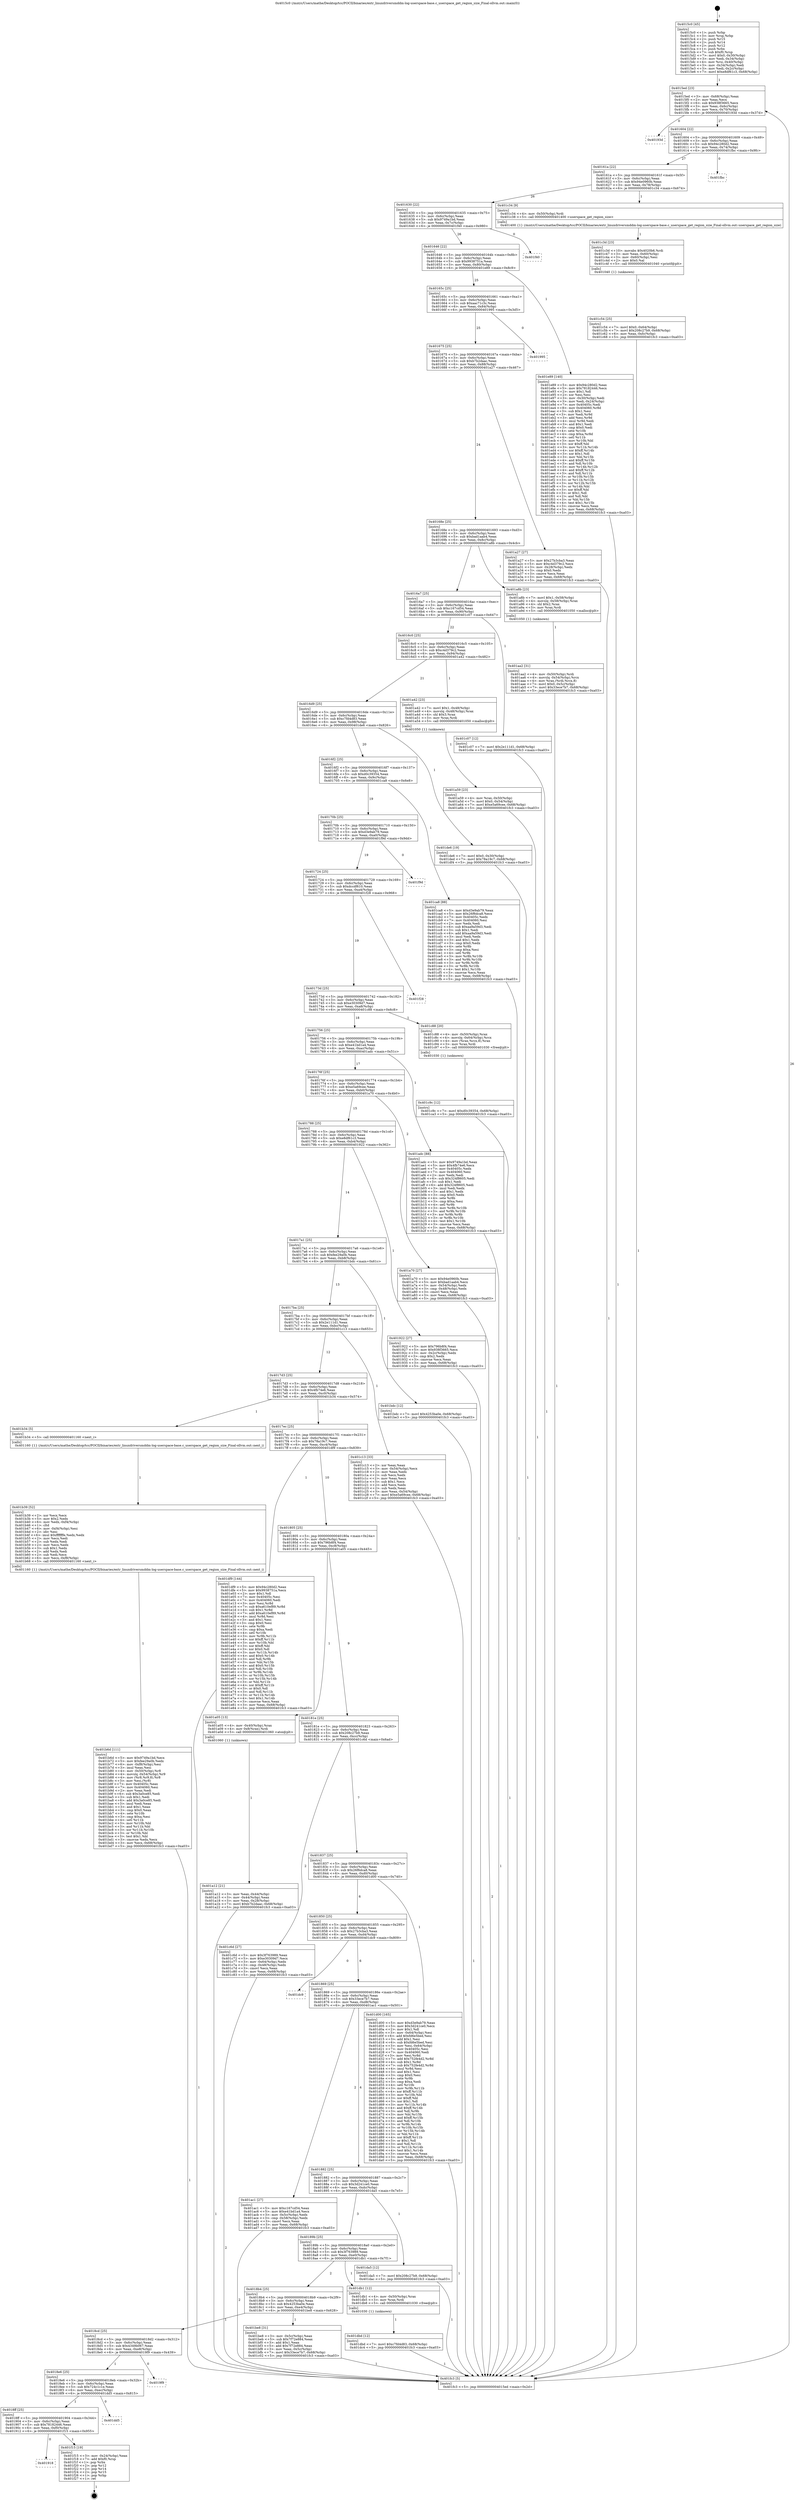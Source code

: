 digraph "0x4015c0" {
  label = "0x4015c0 (/mnt/c/Users/mathe/Desktop/tcc/POCII/binaries/extr_linuxdriversmddm-log-userspace-base.c_userspace_get_region_size_Final-ollvm.out::main(0))"
  labelloc = "t"
  node[shape=record]

  Entry [label="",width=0.3,height=0.3,shape=circle,fillcolor=black,style=filled]
  "0x4015ed" [label="{
     0x4015ed [23]\l
     | [instrs]\l
     &nbsp;&nbsp;0x4015ed \<+3\>: mov -0x68(%rbp),%eax\l
     &nbsp;&nbsp;0x4015f0 \<+2\>: mov %eax,%ecx\l
     &nbsp;&nbsp;0x4015f2 \<+6\>: sub $0x938f3665,%ecx\l
     &nbsp;&nbsp;0x4015f8 \<+3\>: mov %eax,-0x6c(%rbp)\l
     &nbsp;&nbsp;0x4015fb \<+3\>: mov %ecx,-0x70(%rbp)\l
     &nbsp;&nbsp;0x4015fe \<+6\>: je 000000000040193d \<main+0x37d\>\l
  }"]
  "0x40193d" [label="{
     0x40193d\l
  }", style=dashed]
  "0x401604" [label="{
     0x401604 [22]\l
     | [instrs]\l
     &nbsp;&nbsp;0x401604 \<+5\>: jmp 0000000000401609 \<main+0x49\>\l
     &nbsp;&nbsp;0x401609 \<+3\>: mov -0x6c(%rbp),%eax\l
     &nbsp;&nbsp;0x40160c \<+5\>: sub $0x94c280d2,%eax\l
     &nbsp;&nbsp;0x401611 \<+3\>: mov %eax,-0x74(%rbp)\l
     &nbsp;&nbsp;0x401614 \<+6\>: je 0000000000401fbc \<main+0x9fc\>\l
  }"]
  Exit [label="",width=0.3,height=0.3,shape=circle,fillcolor=black,style=filled,peripheries=2]
  "0x401fbc" [label="{
     0x401fbc\l
  }", style=dashed]
  "0x40161a" [label="{
     0x40161a [22]\l
     | [instrs]\l
     &nbsp;&nbsp;0x40161a \<+5\>: jmp 000000000040161f \<main+0x5f\>\l
     &nbsp;&nbsp;0x40161f \<+3\>: mov -0x6c(%rbp),%eax\l
     &nbsp;&nbsp;0x401622 \<+5\>: sub $0x94e0960b,%eax\l
     &nbsp;&nbsp;0x401627 \<+3\>: mov %eax,-0x78(%rbp)\l
     &nbsp;&nbsp;0x40162a \<+6\>: je 0000000000401c34 \<main+0x674\>\l
  }"]
  "0x401918" [label="{
     0x401918\l
  }", style=dashed]
  "0x401c34" [label="{
     0x401c34 [9]\l
     | [instrs]\l
     &nbsp;&nbsp;0x401c34 \<+4\>: mov -0x50(%rbp),%rdi\l
     &nbsp;&nbsp;0x401c38 \<+5\>: call 0000000000401400 \<userspace_get_region_size\>\l
     | [calls]\l
     &nbsp;&nbsp;0x401400 \{1\} (/mnt/c/Users/mathe/Desktop/tcc/POCII/binaries/extr_linuxdriversmddm-log-userspace-base.c_userspace_get_region_size_Final-ollvm.out::userspace_get_region_size)\l
  }"]
  "0x401630" [label="{
     0x401630 [22]\l
     | [instrs]\l
     &nbsp;&nbsp;0x401630 \<+5\>: jmp 0000000000401635 \<main+0x75\>\l
     &nbsp;&nbsp;0x401635 \<+3\>: mov -0x6c(%rbp),%eax\l
     &nbsp;&nbsp;0x401638 \<+5\>: sub $0x9749a1bd,%eax\l
     &nbsp;&nbsp;0x40163d \<+3\>: mov %eax,-0x7c(%rbp)\l
     &nbsp;&nbsp;0x401640 \<+6\>: je 0000000000401f40 \<main+0x980\>\l
  }"]
  "0x401f15" [label="{
     0x401f15 [19]\l
     | [instrs]\l
     &nbsp;&nbsp;0x401f15 \<+3\>: mov -0x24(%rbp),%eax\l
     &nbsp;&nbsp;0x401f18 \<+7\>: add $0xf0,%rsp\l
     &nbsp;&nbsp;0x401f1f \<+1\>: pop %rbx\l
     &nbsp;&nbsp;0x401f20 \<+2\>: pop %r12\l
     &nbsp;&nbsp;0x401f22 \<+2\>: pop %r14\l
     &nbsp;&nbsp;0x401f24 \<+2\>: pop %r15\l
     &nbsp;&nbsp;0x401f26 \<+1\>: pop %rbp\l
     &nbsp;&nbsp;0x401f27 \<+1\>: ret\l
  }"]
  "0x401f40" [label="{
     0x401f40\l
  }", style=dashed]
  "0x401646" [label="{
     0x401646 [22]\l
     | [instrs]\l
     &nbsp;&nbsp;0x401646 \<+5\>: jmp 000000000040164b \<main+0x8b\>\l
     &nbsp;&nbsp;0x40164b \<+3\>: mov -0x6c(%rbp),%eax\l
     &nbsp;&nbsp;0x40164e \<+5\>: sub $0x9938751a,%eax\l
     &nbsp;&nbsp;0x401653 \<+3\>: mov %eax,-0x80(%rbp)\l
     &nbsp;&nbsp;0x401656 \<+6\>: je 0000000000401e89 \<main+0x8c9\>\l
  }"]
  "0x4018ff" [label="{
     0x4018ff [25]\l
     | [instrs]\l
     &nbsp;&nbsp;0x4018ff \<+5\>: jmp 0000000000401904 \<main+0x344\>\l
     &nbsp;&nbsp;0x401904 \<+3\>: mov -0x6c(%rbp),%eax\l
     &nbsp;&nbsp;0x401907 \<+5\>: sub $0x78182446,%eax\l
     &nbsp;&nbsp;0x40190c \<+6\>: mov %eax,-0xf0(%rbp)\l
     &nbsp;&nbsp;0x401912 \<+6\>: je 0000000000401f15 \<main+0x955\>\l
  }"]
  "0x401e89" [label="{
     0x401e89 [140]\l
     | [instrs]\l
     &nbsp;&nbsp;0x401e89 \<+5\>: mov $0x94c280d2,%eax\l
     &nbsp;&nbsp;0x401e8e \<+5\>: mov $0x78182446,%ecx\l
     &nbsp;&nbsp;0x401e93 \<+2\>: mov $0x1,%dl\l
     &nbsp;&nbsp;0x401e95 \<+2\>: xor %esi,%esi\l
     &nbsp;&nbsp;0x401e97 \<+3\>: mov -0x30(%rbp),%edi\l
     &nbsp;&nbsp;0x401e9a \<+3\>: mov %edi,-0x24(%rbp)\l
     &nbsp;&nbsp;0x401e9d \<+7\>: mov 0x40405c,%edi\l
     &nbsp;&nbsp;0x401ea4 \<+8\>: mov 0x404060,%r8d\l
     &nbsp;&nbsp;0x401eac \<+3\>: sub $0x1,%esi\l
     &nbsp;&nbsp;0x401eaf \<+3\>: mov %edi,%r9d\l
     &nbsp;&nbsp;0x401eb2 \<+3\>: add %esi,%r9d\l
     &nbsp;&nbsp;0x401eb5 \<+4\>: imul %r9d,%edi\l
     &nbsp;&nbsp;0x401eb9 \<+3\>: and $0x1,%edi\l
     &nbsp;&nbsp;0x401ebc \<+3\>: cmp $0x0,%edi\l
     &nbsp;&nbsp;0x401ebf \<+4\>: sete %r10b\l
     &nbsp;&nbsp;0x401ec3 \<+4\>: cmp $0xa,%r8d\l
     &nbsp;&nbsp;0x401ec7 \<+4\>: setl %r11b\l
     &nbsp;&nbsp;0x401ecb \<+3\>: mov %r10b,%bl\l
     &nbsp;&nbsp;0x401ece \<+3\>: xor $0xff,%bl\l
     &nbsp;&nbsp;0x401ed1 \<+3\>: mov %r11b,%r14b\l
     &nbsp;&nbsp;0x401ed4 \<+4\>: xor $0xff,%r14b\l
     &nbsp;&nbsp;0x401ed8 \<+3\>: xor $0x1,%dl\l
     &nbsp;&nbsp;0x401edb \<+3\>: mov %bl,%r15b\l
     &nbsp;&nbsp;0x401ede \<+4\>: and $0xff,%r15b\l
     &nbsp;&nbsp;0x401ee2 \<+3\>: and %dl,%r10b\l
     &nbsp;&nbsp;0x401ee5 \<+3\>: mov %r14b,%r12b\l
     &nbsp;&nbsp;0x401ee8 \<+4\>: and $0xff,%r12b\l
     &nbsp;&nbsp;0x401eec \<+3\>: and %dl,%r11b\l
     &nbsp;&nbsp;0x401eef \<+3\>: or %r10b,%r15b\l
     &nbsp;&nbsp;0x401ef2 \<+3\>: or %r11b,%r12b\l
     &nbsp;&nbsp;0x401ef5 \<+3\>: xor %r12b,%r15b\l
     &nbsp;&nbsp;0x401ef8 \<+3\>: or %r14b,%bl\l
     &nbsp;&nbsp;0x401efb \<+3\>: xor $0xff,%bl\l
     &nbsp;&nbsp;0x401efe \<+3\>: or $0x1,%dl\l
     &nbsp;&nbsp;0x401f01 \<+2\>: and %dl,%bl\l
     &nbsp;&nbsp;0x401f03 \<+3\>: or %bl,%r15b\l
     &nbsp;&nbsp;0x401f06 \<+4\>: test $0x1,%r15b\l
     &nbsp;&nbsp;0x401f0a \<+3\>: cmovne %ecx,%eax\l
     &nbsp;&nbsp;0x401f0d \<+3\>: mov %eax,-0x68(%rbp)\l
     &nbsp;&nbsp;0x401f10 \<+5\>: jmp 0000000000401fc3 \<main+0xa03\>\l
  }"]
  "0x40165c" [label="{
     0x40165c [25]\l
     | [instrs]\l
     &nbsp;&nbsp;0x40165c \<+5\>: jmp 0000000000401661 \<main+0xa1\>\l
     &nbsp;&nbsp;0x401661 \<+3\>: mov -0x6c(%rbp),%eax\l
     &nbsp;&nbsp;0x401664 \<+5\>: sub $0xaac71c3c,%eax\l
     &nbsp;&nbsp;0x401669 \<+6\>: mov %eax,-0x84(%rbp)\l
     &nbsp;&nbsp;0x40166f \<+6\>: je 0000000000401995 \<main+0x3d5\>\l
  }"]
  "0x401dd5" [label="{
     0x401dd5\l
  }", style=dashed]
  "0x401995" [label="{
     0x401995\l
  }", style=dashed]
  "0x401675" [label="{
     0x401675 [25]\l
     | [instrs]\l
     &nbsp;&nbsp;0x401675 \<+5\>: jmp 000000000040167a \<main+0xba\>\l
     &nbsp;&nbsp;0x40167a \<+3\>: mov -0x6c(%rbp),%eax\l
     &nbsp;&nbsp;0x40167d \<+5\>: sub $0xb7b2daac,%eax\l
     &nbsp;&nbsp;0x401682 \<+6\>: mov %eax,-0x88(%rbp)\l
     &nbsp;&nbsp;0x401688 \<+6\>: je 0000000000401a27 \<main+0x467\>\l
  }"]
  "0x4018e6" [label="{
     0x4018e6 [25]\l
     | [instrs]\l
     &nbsp;&nbsp;0x4018e6 \<+5\>: jmp 00000000004018eb \<main+0x32b\>\l
     &nbsp;&nbsp;0x4018eb \<+3\>: mov -0x6c(%rbp),%eax\l
     &nbsp;&nbsp;0x4018ee \<+5\>: sub $0x724c1c1e,%eax\l
     &nbsp;&nbsp;0x4018f3 \<+6\>: mov %eax,-0xec(%rbp)\l
     &nbsp;&nbsp;0x4018f9 \<+6\>: je 0000000000401dd5 \<main+0x815\>\l
  }"]
  "0x401a27" [label="{
     0x401a27 [27]\l
     | [instrs]\l
     &nbsp;&nbsp;0x401a27 \<+5\>: mov $0x27b3cba3,%eax\l
     &nbsp;&nbsp;0x401a2c \<+5\>: mov $0xc4d379c2,%ecx\l
     &nbsp;&nbsp;0x401a31 \<+3\>: mov -0x28(%rbp),%edx\l
     &nbsp;&nbsp;0x401a34 \<+3\>: cmp $0x0,%edx\l
     &nbsp;&nbsp;0x401a37 \<+3\>: cmove %ecx,%eax\l
     &nbsp;&nbsp;0x401a3a \<+3\>: mov %eax,-0x68(%rbp)\l
     &nbsp;&nbsp;0x401a3d \<+5\>: jmp 0000000000401fc3 \<main+0xa03\>\l
  }"]
  "0x40168e" [label="{
     0x40168e [25]\l
     | [instrs]\l
     &nbsp;&nbsp;0x40168e \<+5\>: jmp 0000000000401693 \<main+0xd3\>\l
     &nbsp;&nbsp;0x401693 \<+3\>: mov -0x6c(%rbp),%eax\l
     &nbsp;&nbsp;0x401696 \<+5\>: sub $0xbad1aab4,%eax\l
     &nbsp;&nbsp;0x40169b \<+6\>: mov %eax,-0x8c(%rbp)\l
     &nbsp;&nbsp;0x4016a1 \<+6\>: je 0000000000401a8b \<main+0x4cb\>\l
  }"]
  "0x4019f9" [label="{
     0x4019f9\l
  }", style=dashed]
  "0x401a8b" [label="{
     0x401a8b [23]\l
     | [instrs]\l
     &nbsp;&nbsp;0x401a8b \<+7\>: movl $0x1,-0x58(%rbp)\l
     &nbsp;&nbsp;0x401a92 \<+4\>: movslq -0x58(%rbp),%rax\l
     &nbsp;&nbsp;0x401a96 \<+4\>: shl $0x2,%rax\l
     &nbsp;&nbsp;0x401a9a \<+3\>: mov %rax,%rdi\l
     &nbsp;&nbsp;0x401a9d \<+5\>: call 0000000000401050 \<malloc@plt\>\l
     | [calls]\l
     &nbsp;&nbsp;0x401050 \{1\} (unknown)\l
  }"]
  "0x4016a7" [label="{
     0x4016a7 [25]\l
     | [instrs]\l
     &nbsp;&nbsp;0x4016a7 \<+5\>: jmp 00000000004016ac \<main+0xec\>\l
     &nbsp;&nbsp;0x4016ac \<+3\>: mov -0x6c(%rbp),%eax\l
     &nbsp;&nbsp;0x4016af \<+5\>: sub $0xc167cd54,%eax\l
     &nbsp;&nbsp;0x4016b4 \<+6\>: mov %eax,-0x90(%rbp)\l
     &nbsp;&nbsp;0x4016ba \<+6\>: je 0000000000401c07 \<main+0x647\>\l
  }"]
  "0x401dbd" [label="{
     0x401dbd [12]\l
     | [instrs]\l
     &nbsp;&nbsp;0x401dbd \<+7\>: movl $0xc7fd4d83,-0x68(%rbp)\l
     &nbsp;&nbsp;0x401dc4 \<+5\>: jmp 0000000000401fc3 \<main+0xa03\>\l
  }"]
  "0x401c07" [label="{
     0x401c07 [12]\l
     | [instrs]\l
     &nbsp;&nbsp;0x401c07 \<+7\>: movl $0x2e111d1,-0x68(%rbp)\l
     &nbsp;&nbsp;0x401c0e \<+5\>: jmp 0000000000401fc3 \<main+0xa03\>\l
  }"]
  "0x4016c0" [label="{
     0x4016c0 [25]\l
     | [instrs]\l
     &nbsp;&nbsp;0x4016c0 \<+5\>: jmp 00000000004016c5 \<main+0x105\>\l
     &nbsp;&nbsp;0x4016c5 \<+3\>: mov -0x6c(%rbp),%eax\l
     &nbsp;&nbsp;0x4016c8 \<+5\>: sub $0xc4d379c2,%eax\l
     &nbsp;&nbsp;0x4016cd \<+6\>: mov %eax,-0x94(%rbp)\l
     &nbsp;&nbsp;0x4016d3 \<+6\>: je 0000000000401a42 \<main+0x482\>\l
  }"]
  "0x401c9c" [label="{
     0x401c9c [12]\l
     | [instrs]\l
     &nbsp;&nbsp;0x401c9c \<+7\>: movl $0xd0c39354,-0x68(%rbp)\l
     &nbsp;&nbsp;0x401ca3 \<+5\>: jmp 0000000000401fc3 \<main+0xa03\>\l
  }"]
  "0x401a42" [label="{
     0x401a42 [23]\l
     | [instrs]\l
     &nbsp;&nbsp;0x401a42 \<+7\>: movl $0x1,-0x48(%rbp)\l
     &nbsp;&nbsp;0x401a49 \<+4\>: movslq -0x48(%rbp),%rax\l
     &nbsp;&nbsp;0x401a4d \<+4\>: shl $0x3,%rax\l
     &nbsp;&nbsp;0x401a51 \<+3\>: mov %rax,%rdi\l
     &nbsp;&nbsp;0x401a54 \<+5\>: call 0000000000401050 \<malloc@plt\>\l
     | [calls]\l
     &nbsp;&nbsp;0x401050 \{1\} (unknown)\l
  }"]
  "0x4016d9" [label="{
     0x4016d9 [25]\l
     | [instrs]\l
     &nbsp;&nbsp;0x4016d9 \<+5\>: jmp 00000000004016de \<main+0x11e\>\l
     &nbsp;&nbsp;0x4016de \<+3\>: mov -0x6c(%rbp),%eax\l
     &nbsp;&nbsp;0x4016e1 \<+5\>: sub $0xc7fd4d83,%eax\l
     &nbsp;&nbsp;0x4016e6 \<+6\>: mov %eax,-0x98(%rbp)\l
     &nbsp;&nbsp;0x4016ec \<+6\>: je 0000000000401de6 \<main+0x826\>\l
  }"]
  "0x401c54" [label="{
     0x401c54 [25]\l
     | [instrs]\l
     &nbsp;&nbsp;0x401c54 \<+7\>: movl $0x0,-0x64(%rbp)\l
     &nbsp;&nbsp;0x401c5b \<+7\>: movl $0x208c27b9,-0x68(%rbp)\l
     &nbsp;&nbsp;0x401c62 \<+6\>: mov %eax,-0xfc(%rbp)\l
     &nbsp;&nbsp;0x401c68 \<+5\>: jmp 0000000000401fc3 \<main+0xa03\>\l
  }"]
  "0x401de6" [label="{
     0x401de6 [19]\l
     | [instrs]\l
     &nbsp;&nbsp;0x401de6 \<+7\>: movl $0x0,-0x30(%rbp)\l
     &nbsp;&nbsp;0x401ded \<+7\>: movl $0x78a19c7,-0x68(%rbp)\l
     &nbsp;&nbsp;0x401df4 \<+5\>: jmp 0000000000401fc3 \<main+0xa03\>\l
  }"]
  "0x4016f2" [label="{
     0x4016f2 [25]\l
     | [instrs]\l
     &nbsp;&nbsp;0x4016f2 \<+5\>: jmp 00000000004016f7 \<main+0x137\>\l
     &nbsp;&nbsp;0x4016f7 \<+3\>: mov -0x6c(%rbp),%eax\l
     &nbsp;&nbsp;0x4016fa \<+5\>: sub $0xd0c39354,%eax\l
     &nbsp;&nbsp;0x4016ff \<+6\>: mov %eax,-0x9c(%rbp)\l
     &nbsp;&nbsp;0x401705 \<+6\>: je 0000000000401ca8 \<main+0x6e8\>\l
  }"]
  "0x401c3d" [label="{
     0x401c3d [23]\l
     | [instrs]\l
     &nbsp;&nbsp;0x401c3d \<+10\>: movabs $0x4020b6,%rdi\l
     &nbsp;&nbsp;0x401c47 \<+3\>: mov %eax,-0x60(%rbp)\l
     &nbsp;&nbsp;0x401c4a \<+3\>: mov -0x60(%rbp),%esi\l
     &nbsp;&nbsp;0x401c4d \<+2\>: mov $0x0,%al\l
     &nbsp;&nbsp;0x401c4f \<+5\>: call 0000000000401040 \<printf@plt\>\l
     | [calls]\l
     &nbsp;&nbsp;0x401040 \{1\} (unknown)\l
  }"]
  "0x401ca8" [label="{
     0x401ca8 [88]\l
     | [instrs]\l
     &nbsp;&nbsp;0x401ca8 \<+5\>: mov $0xd3e9ab79,%eax\l
     &nbsp;&nbsp;0x401cad \<+5\>: mov $0x26f6dca8,%ecx\l
     &nbsp;&nbsp;0x401cb2 \<+7\>: mov 0x40405c,%edx\l
     &nbsp;&nbsp;0x401cb9 \<+7\>: mov 0x404060,%esi\l
     &nbsp;&nbsp;0x401cc0 \<+2\>: mov %edx,%edi\l
     &nbsp;&nbsp;0x401cc2 \<+6\>: sub $0xaa9a59d3,%edi\l
     &nbsp;&nbsp;0x401cc8 \<+3\>: sub $0x1,%edi\l
     &nbsp;&nbsp;0x401ccb \<+6\>: add $0xaa9a59d3,%edi\l
     &nbsp;&nbsp;0x401cd1 \<+3\>: imul %edi,%edx\l
     &nbsp;&nbsp;0x401cd4 \<+3\>: and $0x1,%edx\l
     &nbsp;&nbsp;0x401cd7 \<+3\>: cmp $0x0,%edx\l
     &nbsp;&nbsp;0x401cda \<+4\>: sete %r8b\l
     &nbsp;&nbsp;0x401cde \<+3\>: cmp $0xa,%esi\l
     &nbsp;&nbsp;0x401ce1 \<+4\>: setl %r9b\l
     &nbsp;&nbsp;0x401ce5 \<+3\>: mov %r8b,%r10b\l
     &nbsp;&nbsp;0x401ce8 \<+3\>: and %r9b,%r10b\l
     &nbsp;&nbsp;0x401ceb \<+3\>: xor %r9b,%r8b\l
     &nbsp;&nbsp;0x401cee \<+3\>: or %r8b,%r10b\l
     &nbsp;&nbsp;0x401cf1 \<+4\>: test $0x1,%r10b\l
     &nbsp;&nbsp;0x401cf5 \<+3\>: cmovne %ecx,%eax\l
     &nbsp;&nbsp;0x401cf8 \<+3\>: mov %eax,-0x68(%rbp)\l
     &nbsp;&nbsp;0x401cfb \<+5\>: jmp 0000000000401fc3 \<main+0xa03\>\l
  }"]
  "0x40170b" [label="{
     0x40170b [25]\l
     | [instrs]\l
     &nbsp;&nbsp;0x40170b \<+5\>: jmp 0000000000401710 \<main+0x150\>\l
     &nbsp;&nbsp;0x401710 \<+3\>: mov -0x6c(%rbp),%eax\l
     &nbsp;&nbsp;0x401713 \<+5\>: sub $0xd3e9ab79,%eax\l
     &nbsp;&nbsp;0x401718 \<+6\>: mov %eax,-0xa0(%rbp)\l
     &nbsp;&nbsp;0x40171e \<+6\>: je 0000000000401f9d \<main+0x9dd\>\l
  }"]
  "0x4018cd" [label="{
     0x4018cd [25]\l
     | [instrs]\l
     &nbsp;&nbsp;0x4018cd \<+5\>: jmp 00000000004018d2 \<main+0x312\>\l
     &nbsp;&nbsp;0x4018d2 \<+3\>: mov -0x6c(%rbp),%eax\l
     &nbsp;&nbsp;0x4018d5 \<+5\>: sub $0x4349b067,%eax\l
     &nbsp;&nbsp;0x4018da \<+6\>: mov %eax,-0xe8(%rbp)\l
     &nbsp;&nbsp;0x4018e0 \<+6\>: je 00000000004019f9 \<main+0x439\>\l
  }"]
  "0x401f9d" [label="{
     0x401f9d\l
  }", style=dashed]
  "0x401724" [label="{
     0x401724 [25]\l
     | [instrs]\l
     &nbsp;&nbsp;0x401724 \<+5\>: jmp 0000000000401729 \<main+0x169\>\l
     &nbsp;&nbsp;0x401729 \<+3\>: mov -0x6c(%rbp),%eax\l
     &nbsp;&nbsp;0x40172c \<+5\>: sub $0xdccdf610,%eax\l
     &nbsp;&nbsp;0x401731 \<+6\>: mov %eax,-0xa4(%rbp)\l
     &nbsp;&nbsp;0x401737 \<+6\>: je 0000000000401f28 \<main+0x968\>\l
  }"]
  "0x401be8" [label="{
     0x401be8 [31]\l
     | [instrs]\l
     &nbsp;&nbsp;0x401be8 \<+3\>: mov -0x5c(%rbp),%eax\l
     &nbsp;&nbsp;0x401beb \<+5\>: sub $0x7f72e884,%eax\l
     &nbsp;&nbsp;0x401bf0 \<+3\>: add $0x1,%eax\l
     &nbsp;&nbsp;0x401bf3 \<+5\>: add $0x7f72e884,%eax\l
     &nbsp;&nbsp;0x401bf8 \<+3\>: mov %eax,-0x5c(%rbp)\l
     &nbsp;&nbsp;0x401bfb \<+7\>: movl $0x33ece7b7,-0x68(%rbp)\l
     &nbsp;&nbsp;0x401c02 \<+5\>: jmp 0000000000401fc3 \<main+0xa03\>\l
  }"]
  "0x401f28" [label="{
     0x401f28\l
  }", style=dashed]
  "0x40173d" [label="{
     0x40173d [25]\l
     | [instrs]\l
     &nbsp;&nbsp;0x40173d \<+5\>: jmp 0000000000401742 \<main+0x182\>\l
     &nbsp;&nbsp;0x401742 \<+3\>: mov -0x6c(%rbp),%eax\l
     &nbsp;&nbsp;0x401745 \<+5\>: sub $0xe30309d7,%eax\l
     &nbsp;&nbsp;0x40174a \<+6\>: mov %eax,-0xa8(%rbp)\l
     &nbsp;&nbsp;0x401750 \<+6\>: je 0000000000401c88 \<main+0x6c8\>\l
  }"]
  "0x4018b4" [label="{
     0x4018b4 [25]\l
     | [instrs]\l
     &nbsp;&nbsp;0x4018b4 \<+5\>: jmp 00000000004018b9 \<main+0x2f9\>\l
     &nbsp;&nbsp;0x4018b9 \<+3\>: mov -0x6c(%rbp),%eax\l
     &nbsp;&nbsp;0x4018bc \<+5\>: sub $0x4253ba0e,%eax\l
     &nbsp;&nbsp;0x4018c1 \<+6\>: mov %eax,-0xe4(%rbp)\l
     &nbsp;&nbsp;0x4018c7 \<+6\>: je 0000000000401be8 \<main+0x628\>\l
  }"]
  "0x401c88" [label="{
     0x401c88 [20]\l
     | [instrs]\l
     &nbsp;&nbsp;0x401c88 \<+4\>: mov -0x50(%rbp),%rax\l
     &nbsp;&nbsp;0x401c8c \<+4\>: movslq -0x64(%rbp),%rcx\l
     &nbsp;&nbsp;0x401c90 \<+4\>: mov (%rax,%rcx,8),%rax\l
     &nbsp;&nbsp;0x401c94 \<+3\>: mov %rax,%rdi\l
     &nbsp;&nbsp;0x401c97 \<+5\>: call 0000000000401030 \<free@plt\>\l
     | [calls]\l
     &nbsp;&nbsp;0x401030 \{1\} (unknown)\l
  }"]
  "0x401756" [label="{
     0x401756 [25]\l
     | [instrs]\l
     &nbsp;&nbsp;0x401756 \<+5\>: jmp 000000000040175b \<main+0x19b\>\l
     &nbsp;&nbsp;0x40175b \<+3\>: mov -0x6c(%rbp),%eax\l
     &nbsp;&nbsp;0x40175e \<+5\>: sub $0xe41bd1a4,%eax\l
     &nbsp;&nbsp;0x401763 \<+6\>: mov %eax,-0xac(%rbp)\l
     &nbsp;&nbsp;0x401769 \<+6\>: je 0000000000401adc \<main+0x51c\>\l
  }"]
  "0x401db1" [label="{
     0x401db1 [12]\l
     | [instrs]\l
     &nbsp;&nbsp;0x401db1 \<+4\>: mov -0x50(%rbp),%rax\l
     &nbsp;&nbsp;0x401db5 \<+3\>: mov %rax,%rdi\l
     &nbsp;&nbsp;0x401db8 \<+5\>: call 0000000000401030 \<free@plt\>\l
     | [calls]\l
     &nbsp;&nbsp;0x401030 \{1\} (unknown)\l
  }"]
  "0x401adc" [label="{
     0x401adc [88]\l
     | [instrs]\l
     &nbsp;&nbsp;0x401adc \<+5\>: mov $0x9749a1bd,%eax\l
     &nbsp;&nbsp;0x401ae1 \<+5\>: mov $0x4fb74e6,%ecx\l
     &nbsp;&nbsp;0x401ae6 \<+7\>: mov 0x40405c,%edx\l
     &nbsp;&nbsp;0x401aed \<+7\>: mov 0x404060,%esi\l
     &nbsp;&nbsp;0x401af4 \<+2\>: mov %edx,%edi\l
     &nbsp;&nbsp;0x401af6 \<+6\>: sub $0x324f8605,%edi\l
     &nbsp;&nbsp;0x401afc \<+3\>: sub $0x1,%edi\l
     &nbsp;&nbsp;0x401aff \<+6\>: add $0x324f8605,%edi\l
     &nbsp;&nbsp;0x401b05 \<+3\>: imul %edi,%edx\l
     &nbsp;&nbsp;0x401b08 \<+3\>: and $0x1,%edx\l
     &nbsp;&nbsp;0x401b0b \<+3\>: cmp $0x0,%edx\l
     &nbsp;&nbsp;0x401b0e \<+4\>: sete %r8b\l
     &nbsp;&nbsp;0x401b12 \<+3\>: cmp $0xa,%esi\l
     &nbsp;&nbsp;0x401b15 \<+4\>: setl %r9b\l
     &nbsp;&nbsp;0x401b19 \<+3\>: mov %r8b,%r10b\l
     &nbsp;&nbsp;0x401b1c \<+3\>: and %r9b,%r10b\l
     &nbsp;&nbsp;0x401b1f \<+3\>: xor %r9b,%r8b\l
     &nbsp;&nbsp;0x401b22 \<+3\>: or %r8b,%r10b\l
     &nbsp;&nbsp;0x401b25 \<+4\>: test $0x1,%r10b\l
     &nbsp;&nbsp;0x401b29 \<+3\>: cmovne %ecx,%eax\l
     &nbsp;&nbsp;0x401b2c \<+3\>: mov %eax,-0x68(%rbp)\l
     &nbsp;&nbsp;0x401b2f \<+5\>: jmp 0000000000401fc3 \<main+0xa03\>\l
  }"]
  "0x40176f" [label="{
     0x40176f [25]\l
     | [instrs]\l
     &nbsp;&nbsp;0x40176f \<+5\>: jmp 0000000000401774 \<main+0x1b4\>\l
     &nbsp;&nbsp;0x401774 \<+3\>: mov -0x6c(%rbp),%eax\l
     &nbsp;&nbsp;0x401777 \<+5\>: sub $0xe5a69cee,%eax\l
     &nbsp;&nbsp;0x40177c \<+6\>: mov %eax,-0xb0(%rbp)\l
     &nbsp;&nbsp;0x401782 \<+6\>: je 0000000000401a70 \<main+0x4b0\>\l
  }"]
  "0x40189b" [label="{
     0x40189b [25]\l
     | [instrs]\l
     &nbsp;&nbsp;0x40189b \<+5\>: jmp 00000000004018a0 \<main+0x2e0\>\l
     &nbsp;&nbsp;0x4018a0 \<+3\>: mov -0x6c(%rbp),%eax\l
     &nbsp;&nbsp;0x4018a3 \<+5\>: sub $0x3f763989,%eax\l
     &nbsp;&nbsp;0x4018a8 \<+6\>: mov %eax,-0xe0(%rbp)\l
     &nbsp;&nbsp;0x4018ae \<+6\>: je 0000000000401db1 \<main+0x7f1\>\l
  }"]
  "0x401a70" [label="{
     0x401a70 [27]\l
     | [instrs]\l
     &nbsp;&nbsp;0x401a70 \<+5\>: mov $0x94e0960b,%eax\l
     &nbsp;&nbsp;0x401a75 \<+5\>: mov $0xbad1aab4,%ecx\l
     &nbsp;&nbsp;0x401a7a \<+3\>: mov -0x54(%rbp),%edx\l
     &nbsp;&nbsp;0x401a7d \<+3\>: cmp -0x48(%rbp),%edx\l
     &nbsp;&nbsp;0x401a80 \<+3\>: cmovl %ecx,%eax\l
     &nbsp;&nbsp;0x401a83 \<+3\>: mov %eax,-0x68(%rbp)\l
     &nbsp;&nbsp;0x401a86 \<+5\>: jmp 0000000000401fc3 \<main+0xa03\>\l
  }"]
  "0x401788" [label="{
     0x401788 [25]\l
     | [instrs]\l
     &nbsp;&nbsp;0x401788 \<+5\>: jmp 000000000040178d \<main+0x1cd\>\l
     &nbsp;&nbsp;0x40178d \<+3\>: mov -0x6c(%rbp),%eax\l
     &nbsp;&nbsp;0x401790 \<+5\>: sub $0xe8df61c3,%eax\l
     &nbsp;&nbsp;0x401795 \<+6\>: mov %eax,-0xb4(%rbp)\l
     &nbsp;&nbsp;0x40179b \<+6\>: je 0000000000401922 \<main+0x362\>\l
  }"]
  "0x401da5" [label="{
     0x401da5 [12]\l
     | [instrs]\l
     &nbsp;&nbsp;0x401da5 \<+7\>: movl $0x208c27b9,-0x68(%rbp)\l
     &nbsp;&nbsp;0x401dac \<+5\>: jmp 0000000000401fc3 \<main+0xa03\>\l
  }"]
  "0x401922" [label="{
     0x401922 [27]\l
     | [instrs]\l
     &nbsp;&nbsp;0x401922 \<+5\>: mov $0x796b8f4,%eax\l
     &nbsp;&nbsp;0x401927 \<+5\>: mov $0x938f3665,%ecx\l
     &nbsp;&nbsp;0x40192c \<+3\>: mov -0x2c(%rbp),%edx\l
     &nbsp;&nbsp;0x40192f \<+3\>: cmp $0x2,%edx\l
     &nbsp;&nbsp;0x401932 \<+3\>: cmovne %ecx,%eax\l
     &nbsp;&nbsp;0x401935 \<+3\>: mov %eax,-0x68(%rbp)\l
     &nbsp;&nbsp;0x401938 \<+5\>: jmp 0000000000401fc3 \<main+0xa03\>\l
  }"]
  "0x4017a1" [label="{
     0x4017a1 [25]\l
     | [instrs]\l
     &nbsp;&nbsp;0x4017a1 \<+5\>: jmp 00000000004017a6 \<main+0x1e6\>\l
     &nbsp;&nbsp;0x4017a6 \<+3\>: mov -0x6c(%rbp),%eax\l
     &nbsp;&nbsp;0x4017a9 \<+5\>: sub $0xfee29a0b,%eax\l
     &nbsp;&nbsp;0x4017ae \<+6\>: mov %eax,-0xb8(%rbp)\l
     &nbsp;&nbsp;0x4017b4 \<+6\>: je 0000000000401bdc \<main+0x61c\>\l
  }"]
  "0x401fc3" [label="{
     0x401fc3 [5]\l
     | [instrs]\l
     &nbsp;&nbsp;0x401fc3 \<+5\>: jmp 00000000004015ed \<main+0x2d\>\l
  }"]
  "0x4015c0" [label="{
     0x4015c0 [45]\l
     | [instrs]\l
     &nbsp;&nbsp;0x4015c0 \<+1\>: push %rbp\l
     &nbsp;&nbsp;0x4015c1 \<+3\>: mov %rsp,%rbp\l
     &nbsp;&nbsp;0x4015c4 \<+2\>: push %r15\l
     &nbsp;&nbsp;0x4015c6 \<+2\>: push %r14\l
     &nbsp;&nbsp;0x4015c8 \<+2\>: push %r12\l
     &nbsp;&nbsp;0x4015ca \<+1\>: push %rbx\l
     &nbsp;&nbsp;0x4015cb \<+7\>: sub $0xf0,%rsp\l
     &nbsp;&nbsp;0x4015d2 \<+7\>: movl $0x0,-0x30(%rbp)\l
     &nbsp;&nbsp;0x4015d9 \<+3\>: mov %edi,-0x34(%rbp)\l
     &nbsp;&nbsp;0x4015dc \<+4\>: mov %rsi,-0x40(%rbp)\l
     &nbsp;&nbsp;0x4015e0 \<+3\>: mov -0x34(%rbp),%edi\l
     &nbsp;&nbsp;0x4015e3 \<+3\>: mov %edi,-0x2c(%rbp)\l
     &nbsp;&nbsp;0x4015e6 \<+7\>: movl $0xe8df61c3,-0x68(%rbp)\l
  }"]
  "0x401b6d" [label="{
     0x401b6d [111]\l
     | [instrs]\l
     &nbsp;&nbsp;0x401b6d \<+5\>: mov $0x9749a1bd,%ecx\l
     &nbsp;&nbsp;0x401b72 \<+5\>: mov $0xfee29a0b,%edx\l
     &nbsp;&nbsp;0x401b77 \<+6\>: mov -0xf8(%rbp),%esi\l
     &nbsp;&nbsp;0x401b7d \<+3\>: imul %eax,%esi\l
     &nbsp;&nbsp;0x401b80 \<+4\>: mov -0x50(%rbp),%r8\l
     &nbsp;&nbsp;0x401b84 \<+4\>: movslq -0x54(%rbp),%r9\l
     &nbsp;&nbsp;0x401b88 \<+4\>: mov (%r8,%r9,8),%r8\l
     &nbsp;&nbsp;0x401b8c \<+3\>: mov %esi,(%r8)\l
     &nbsp;&nbsp;0x401b8f \<+7\>: mov 0x40405c,%eax\l
     &nbsp;&nbsp;0x401b96 \<+7\>: mov 0x404060,%esi\l
     &nbsp;&nbsp;0x401b9d \<+2\>: mov %eax,%edi\l
     &nbsp;&nbsp;0x401b9f \<+6\>: sub $0x3a0ce85,%edi\l
     &nbsp;&nbsp;0x401ba5 \<+3\>: sub $0x1,%edi\l
     &nbsp;&nbsp;0x401ba8 \<+6\>: add $0x3a0ce85,%edi\l
     &nbsp;&nbsp;0x401bae \<+3\>: imul %edi,%eax\l
     &nbsp;&nbsp;0x401bb1 \<+3\>: and $0x1,%eax\l
     &nbsp;&nbsp;0x401bb4 \<+3\>: cmp $0x0,%eax\l
     &nbsp;&nbsp;0x401bb7 \<+4\>: sete %r10b\l
     &nbsp;&nbsp;0x401bbb \<+3\>: cmp $0xa,%esi\l
     &nbsp;&nbsp;0x401bbe \<+4\>: setl %r11b\l
     &nbsp;&nbsp;0x401bc2 \<+3\>: mov %r10b,%bl\l
     &nbsp;&nbsp;0x401bc5 \<+3\>: and %r11b,%bl\l
     &nbsp;&nbsp;0x401bc8 \<+3\>: xor %r11b,%r10b\l
     &nbsp;&nbsp;0x401bcb \<+3\>: or %r10b,%bl\l
     &nbsp;&nbsp;0x401bce \<+3\>: test $0x1,%bl\l
     &nbsp;&nbsp;0x401bd1 \<+3\>: cmovne %edx,%ecx\l
     &nbsp;&nbsp;0x401bd4 \<+3\>: mov %ecx,-0x68(%rbp)\l
     &nbsp;&nbsp;0x401bd7 \<+5\>: jmp 0000000000401fc3 \<main+0xa03\>\l
  }"]
  "0x401bdc" [label="{
     0x401bdc [12]\l
     | [instrs]\l
     &nbsp;&nbsp;0x401bdc \<+7\>: movl $0x4253ba0e,-0x68(%rbp)\l
     &nbsp;&nbsp;0x401be3 \<+5\>: jmp 0000000000401fc3 \<main+0xa03\>\l
  }"]
  "0x4017ba" [label="{
     0x4017ba [25]\l
     | [instrs]\l
     &nbsp;&nbsp;0x4017ba \<+5\>: jmp 00000000004017bf \<main+0x1ff\>\l
     &nbsp;&nbsp;0x4017bf \<+3\>: mov -0x6c(%rbp),%eax\l
     &nbsp;&nbsp;0x4017c2 \<+5\>: sub $0x2e111d1,%eax\l
     &nbsp;&nbsp;0x4017c7 \<+6\>: mov %eax,-0xbc(%rbp)\l
     &nbsp;&nbsp;0x4017cd \<+6\>: je 0000000000401c13 \<main+0x653\>\l
  }"]
  "0x401b39" [label="{
     0x401b39 [52]\l
     | [instrs]\l
     &nbsp;&nbsp;0x401b39 \<+2\>: xor %ecx,%ecx\l
     &nbsp;&nbsp;0x401b3b \<+5\>: mov $0x2,%edx\l
     &nbsp;&nbsp;0x401b40 \<+6\>: mov %edx,-0xf4(%rbp)\l
     &nbsp;&nbsp;0x401b46 \<+1\>: cltd\l
     &nbsp;&nbsp;0x401b47 \<+6\>: mov -0xf4(%rbp),%esi\l
     &nbsp;&nbsp;0x401b4d \<+2\>: idiv %esi\l
     &nbsp;&nbsp;0x401b4f \<+6\>: imul $0xfffffffe,%edx,%edx\l
     &nbsp;&nbsp;0x401b55 \<+2\>: mov %ecx,%edi\l
     &nbsp;&nbsp;0x401b57 \<+2\>: sub %edx,%edi\l
     &nbsp;&nbsp;0x401b59 \<+2\>: mov %ecx,%edx\l
     &nbsp;&nbsp;0x401b5b \<+3\>: sub $0x1,%edx\l
     &nbsp;&nbsp;0x401b5e \<+2\>: add %edx,%edi\l
     &nbsp;&nbsp;0x401b60 \<+2\>: sub %edi,%ecx\l
     &nbsp;&nbsp;0x401b62 \<+6\>: mov %ecx,-0xf8(%rbp)\l
     &nbsp;&nbsp;0x401b68 \<+5\>: call 0000000000401160 \<next_i\>\l
     | [calls]\l
     &nbsp;&nbsp;0x401160 \{1\} (/mnt/c/Users/mathe/Desktop/tcc/POCII/binaries/extr_linuxdriversmddm-log-userspace-base.c_userspace_get_region_size_Final-ollvm.out::next_i)\l
  }"]
  "0x401c13" [label="{
     0x401c13 [33]\l
     | [instrs]\l
     &nbsp;&nbsp;0x401c13 \<+2\>: xor %eax,%eax\l
     &nbsp;&nbsp;0x401c15 \<+3\>: mov -0x54(%rbp),%ecx\l
     &nbsp;&nbsp;0x401c18 \<+2\>: mov %eax,%edx\l
     &nbsp;&nbsp;0x401c1a \<+2\>: sub %ecx,%edx\l
     &nbsp;&nbsp;0x401c1c \<+2\>: mov %eax,%ecx\l
     &nbsp;&nbsp;0x401c1e \<+3\>: sub $0x1,%ecx\l
     &nbsp;&nbsp;0x401c21 \<+2\>: add %ecx,%edx\l
     &nbsp;&nbsp;0x401c23 \<+2\>: sub %edx,%eax\l
     &nbsp;&nbsp;0x401c25 \<+3\>: mov %eax,-0x54(%rbp)\l
     &nbsp;&nbsp;0x401c28 \<+7\>: movl $0xe5a69cee,-0x68(%rbp)\l
     &nbsp;&nbsp;0x401c2f \<+5\>: jmp 0000000000401fc3 \<main+0xa03\>\l
  }"]
  "0x4017d3" [label="{
     0x4017d3 [25]\l
     | [instrs]\l
     &nbsp;&nbsp;0x4017d3 \<+5\>: jmp 00000000004017d8 \<main+0x218\>\l
     &nbsp;&nbsp;0x4017d8 \<+3\>: mov -0x6c(%rbp),%eax\l
     &nbsp;&nbsp;0x4017db \<+5\>: sub $0x4fb74e6,%eax\l
     &nbsp;&nbsp;0x4017e0 \<+6\>: mov %eax,-0xc0(%rbp)\l
     &nbsp;&nbsp;0x4017e6 \<+6\>: je 0000000000401b34 \<main+0x574\>\l
  }"]
  "0x401882" [label="{
     0x401882 [25]\l
     | [instrs]\l
     &nbsp;&nbsp;0x401882 \<+5\>: jmp 0000000000401887 \<main+0x2c7\>\l
     &nbsp;&nbsp;0x401887 \<+3\>: mov -0x6c(%rbp),%eax\l
     &nbsp;&nbsp;0x40188a \<+5\>: sub $0x3d241ce0,%eax\l
     &nbsp;&nbsp;0x40188f \<+6\>: mov %eax,-0xdc(%rbp)\l
     &nbsp;&nbsp;0x401895 \<+6\>: je 0000000000401da5 \<main+0x7e5\>\l
  }"]
  "0x401b34" [label="{
     0x401b34 [5]\l
     | [instrs]\l
     &nbsp;&nbsp;0x401b34 \<+5\>: call 0000000000401160 \<next_i\>\l
     | [calls]\l
     &nbsp;&nbsp;0x401160 \{1\} (/mnt/c/Users/mathe/Desktop/tcc/POCII/binaries/extr_linuxdriversmddm-log-userspace-base.c_userspace_get_region_size_Final-ollvm.out::next_i)\l
  }"]
  "0x4017ec" [label="{
     0x4017ec [25]\l
     | [instrs]\l
     &nbsp;&nbsp;0x4017ec \<+5\>: jmp 00000000004017f1 \<main+0x231\>\l
     &nbsp;&nbsp;0x4017f1 \<+3\>: mov -0x6c(%rbp),%eax\l
     &nbsp;&nbsp;0x4017f4 \<+5\>: sub $0x78a19c7,%eax\l
     &nbsp;&nbsp;0x4017f9 \<+6\>: mov %eax,-0xc4(%rbp)\l
     &nbsp;&nbsp;0x4017ff \<+6\>: je 0000000000401df9 \<main+0x839\>\l
  }"]
  "0x401ac1" [label="{
     0x401ac1 [27]\l
     | [instrs]\l
     &nbsp;&nbsp;0x401ac1 \<+5\>: mov $0xc167cd54,%eax\l
     &nbsp;&nbsp;0x401ac6 \<+5\>: mov $0xe41bd1a4,%ecx\l
     &nbsp;&nbsp;0x401acb \<+3\>: mov -0x5c(%rbp),%edx\l
     &nbsp;&nbsp;0x401ace \<+3\>: cmp -0x58(%rbp),%edx\l
     &nbsp;&nbsp;0x401ad1 \<+3\>: cmovl %ecx,%eax\l
     &nbsp;&nbsp;0x401ad4 \<+3\>: mov %eax,-0x68(%rbp)\l
     &nbsp;&nbsp;0x401ad7 \<+5\>: jmp 0000000000401fc3 \<main+0xa03\>\l
  }"]
  "0x401df9" [label="{
     0x401df9 [144]\l
     | [instrs]\l
     &nbsp;&nbsp;0x401df9 \<+5\>: mov $0x94c280d2,%eax\l
     &nbsp;&nbsp;0x401dfe \<+5\>: mov $0x9938751a,%ecx\l
     &nbsp;&nbsp;0x401e03 \<+2\>: mov $0x1,%dl\l
     &nbsp;&nbsp;0x401e05 \<+7\>: mov 0x40405c,%esi\l
     &nbsp;&nbsp;0x401e0c \<+7\>: mov 0x404060,%edi\l
     &nbsp;&nbsp;0x401e13 \<+3\>: mov %esi,%r8d\l
     &nbsp;&nbsp;0x401e16 \<+7\>: sub $0xa610ef89,%r8d\l
     &nbsp;&nbsp;0x401e1d \<+4\>: sub $0x1,%r8d\l
     &nbsp;&nbsp;0x401e21 \<+7\>: add $0xa610ef89,%r8d\l
     &nbsp;&nbsp;0x401e28 \<+4\>: imul %r8d,%esi\l
     &nbsp;&nbsp;0x401e2c \<+3\>: and $0x1,%esi\l
     &nbsp;&nbsp;0x401e2f \<+3\>: cmp $0x0,%esi\l
     &nbsp;&nbsp;0x401e32 \<+4\>: sete %r9b\l
     &nbsp;&nbsp;0x401e36 \<+3\>: cmp $0xa,%edi\l
     &nbsp;&nbsp;0x401e39 \<+4\>: setl %r10b\l
     &nbsp;&nbsp;0x401e3d \<+3\>: mov %r9b,%r11b\l
     &nbsp;&nbsp;0x401e40 \<+4\>: xor $0xff,%r11b\l
     &nbsp;&nbsp;0x401e44 \<+3\>: mov %r10b,%bl\l
     &nbsp;&nbsp;0x401e47 \<+3\>: xor $0xff,%bl\l
     &nbsp;&nbsp;0x401e4a \<+3\>: xor $0x0,%dl\l
     &nbsp;&nbsp;0x401e4d \<+3\>: mov %r11b,%r14b\l
     &nbsp;&nbsp;0x401e50 \<+4\>: and $0x0,%r14b\l
     &nbsp;&nbsp;0x401e54 \<+3\>: and %dl,%r9b\l
     &nbsp;&nbsp;0x401e57 \<+3\>: mov %bl,%r15b\l
     &nbsp;&nbsp;0x401e5a \<+4\>: and $0x0,%r15b\l
     &nbsp;&nbsp;0x401e5e \<+3\>: and %dl,%r10b\l
     &nbsp;&nbsp;0x401e61 \<+3\>: or %r9b,%r14b\l
     &nbsp;&nbsp;0x401e64 \<+3\>: or %r10b,%r15b\l
     &nbsp;&nbsp;0x401e67 \<+3\>: xor %r15b,%r14b\l
     &nbsp;&nbsp;0x401e6a \<+3\>: or %bl,%r11b\l
     &nbsp;&nbsp;0x401e6d \<+4\>: xor $0xff,%r11b\l
     &nbsp;&nbsp;0x401e71 \<+3\>: or $0x0,%dl\l
     &nbsp;&nbsp;0x401e74 \<+3\>: and %dl,%r11b\l
     &nbsp;&nbsp;0x401e77 \<+3\>: or %r11b,%r14b\l
     &nbsp;&nbsp;0x401e7a \<+4\>: test $0x1,%r14b\l
     &nbsp;&nbsp;0x401e7e \<+3\>: cmovne %ecx,%eax\l
     &nbsp;&nbsp;0x401e81 \<+3\>: mov %eax,-0x68(%rbp)\l
     &nbsp;&nbsp;0x401e84 \<+5\>: jmp 0000000000401fc3 \<main+0xa03\>\l
  }"]
  "0x401805" [label="{
     0x401805 [25]\l
     | [instrs]\l
     &nbsp;&nbsp;0x401805 \<+5\>: jmp 000000000040180a \<main+0x24a\>\l
     &nbsp;&nbsp;0x40180a \<+3\>: mov -0x6c(%rbp),%eax\l
     &nbsp;&nbsp;0x40180d \<+5\>: sub $0x796b8f4,%eax\l
     &nbsp;&nbsp;0x401812 \<+6\>: mov %eax,-0xc8(%rbp)\l
     &nbsp;&nbsp;0x401818 \<+6\>: je 0000000000401a05 \<main+0x445\>\l
  }"]
  "0x401869" [label="{
     0x401869 [25]\l
     | [instrs]\l
     &nbsp;&nbsp;0x401869 \<+5\>: jmp 000000000040186e \<main+0x2ae\>\l
     &nbsp;&nbsp;0x40186e \<+3\>: mov -0x6c(%rbp),%eax\l
     &nbsp;&nbsp;0x401871 \<+5\>: sub $0x33ece7b7,%eax\l
     &nbsp;&nbsp;0x401876 \<+6\>: mov %eax,-0xd8(%rbp)\l
     &nbsp;&nbsp;0x40187c \<+6\>: je 0000000000401ac1 \<main+0x501\>\l
  }"]
  "0x401a05" [label="{
     0x401a05 [13]\l
     | [instrs]\l
     &nbsp;&nbsp;0x401a05 \<+4\>: mov -0x40(%rbp),%rax\l
     &nbsp;&nbsp;0x401a09 \<+4\>: mov 0x8(%rax),%rdi\l
     &nbsp;&nbsp;0x401a0d \<+5\>: call 0000000000401060 \<atoi@plt\>\l
     | [calls]\l
     &nbsp;&nbsp;0x401060 \{1\} (unknown)\l
  }"]
  "0x40181e" [label="{
     0x40181e [25]\l
     | [instrs]\l
     &nbsp;&nbsp;0x40181e \<+5\>: jmp 0000000000401823 \<main+0x263\>\l
     &nbsp;&nbsp;0x401823 \<+3\>: mov -0x6c(%rbp),%eax\l
     &nbsp;&nbsp;0x401826 \<+5\>: sub $0x208c27b9,%eax\l
     &nbsp;&nbsp;0x40182b \<+6\>: mov %eax,-0xcc(%rbp)\l
     &nbsp;&nbsp;0x401831 \<+6\>: je 0000000000401c6d \<main+0x6ad\>\l
  }"]
  "0x401a12" [label="{
     0x401a12 [21]\l
     | [instrs]\l
     &nbsp;&nbsp;0x401a12 \<+3\>: mov %eax,-0x44(%rbp)\l
     &nbsp;&nbsp;0x401a15 \<+3\>: mov -0x44(%rbp),%eax\l
     &nbsp;&nbsp;0x401a18 \<+3\>: mov %eax,-0x28(%rbp)\l
     &nbsp;&nbsp;0x401a1b \<+7\>: movl $0xb7b2daac,-0x68(%rbp)\l
     &nbsp;&nbsp;0x401a22 \<+5\>: jmp 0000000000401fc3 \<main+0xa03\>\l
  }"]
  "0x401a59" [label="{
     0x401a59 [23]\l
     | [instrs]\l
     &nbsp;&nbsp;0x401a59 \<+4\>: mov %rax,-0x50(%rbp)\l
     &nbsp;&nbsp;0x401a5d \<+7\>: movl $0x0,-0x54(%rbp)\l
     &nbsp;&nbsp;0x401a64 \<+7\>: movl $0xe5a69cee,-0x68(%rbp)\l
     &nbsp;&nbsp;0x401a6b \<+5\>: jmp 0000000000401fc3 \<main+0xa03\>\l
  }"]
  "0x401aa2" [label="{
     0x401aa2 [31]\l
     | [instrs]\l
     &nbsp;&nbsp;0x401aa2 \<+4\>: mov -0x50(%rbp),%rdi\l
     &nbsp;&nbsp;0x401aa6 \<+4\>: movslq -0x54(%rbp),%rcx\l
     &nbsp;&nbsp;0x401aaa \<+4\>: mov %rax,(%rdi,%rcx,8)\l
     &nbsp;&nbsp;0x401aae \<+7\>: movl $0x0,-0x5c(%rbp)\l
     &nbsp;&nbsp;0x401ab5 \<+7\>: movl $0x33ece7b7,-0x68(%rbp)\l
     &nbsp;&nbsp;0x401abc \<+5\>: jmp 0000000000401fc3 \<main+0xa03\>\l
  }"]
  "0x401dc9" [label="{
     0x401dc9\l
  }", style=dashed]
  "0x401c6d" [label="{
     0x401c6d [27]\l
     | [instrs]\l
     &nbsp;&nbsp;0x401c6d \<+5\>: mov $0x3f763989,%eax\l
     &nbsp;&nbsp;0x401c72 \<+5\>: mov $0xe30309d7,%ecx\l
     &nbsp;&nbsp;0x401c77 \<+3\>: mov -0x64(%rbp),%edx\l
     &nbsp;&nbsp;0x401c7a \<+3\>: cmp -0x48(%rbp),%edx\l
     &nbsp;&nbsp;0x401c7d \<+3\>: cmovl %ecx,%eax\l
     &nbsp;&nbsp;0x401c80 \<+3\>: mov %eax,-0x68(%rbp)\l
     &nbsp;&nbsp;0x401c83 \<+5\>: jmp 0000000000401fc3 \<main+0xa03\>\l
  }"]
  "0x401837" [label="{
     0x401837 [25]\l
     | [instrs]\l
     &nbsp;&nbsp;0x401837 \<+5\>: jmp 000000000040183c \<main+0x27c\>\l
     &nbsp;&nbsp;0x40183c \<+3\>: mov -0x6c(%rbp),%eax\l
     &nbsp;&nbsp;0x40183f \<+5\>: sub $0x26f6dca8,%eax\l
     &nbsp;&nbsp;0x401844 \<+6\>: mov %eax,-0xd0(%rbp)\l
     &nbsp;&nbsp;0x40184a \<+6\>: je 0000000000401d00 \<main+0x740\>\l
  }"]
  "0x401850" [label="{
     0x401850 [25]\l
     | [instrs]\l
     &nbsp;&nbsp;0x401850 \<+5\>: jmp 0000000000401855 \<main+0x295\>\l
     &nbsp;&nbsp;0x401855 \<+3\>: mov -0x6c(%rbp),%eax\l
     &nbsp;&nbsp;0x401858 \<+5\>: sub $0x27b3cba3,%eax\l
     &nbsp;&nbsp;0x40185d \<+6\>: mov %eax,-0xd4(%rbp)\l
     &nbsp;&nbsp;0x401863 \<+6\>: je 0000000000401dc9 \<main+0x809\>\l
  }"]
  "0x401d00" [label="{
     0x401d00 [165]\l
     | [instrs]\l
     &nbsp;&nbsp;0x401d00 \<+5\>: mov $0xd3e9ab79,%eax\l
     &nbsp;&nbsp;0x401d05 \<+5\>: mov $0x3d241ce0,%ecx\l
     &nbsp;&nbsp;0x401d0a \<+2\>: mov $0x1,%dl\l
     &nbsp;&nbsp;0x401d0c \<+3\>: mov -0x64(%rbp),%esi\l
     &nbsp;&nbsp;0x401d0f \<+6\>: add $0xfd6e5bed,%esi\l
     &nbsp;&nbsp;0x401d15 \<+3\>: add $0x1,%esi\l
     &nbsp;&nbsp;0x401d18 \<+6\>: sub $0xfd6e5bed,%esi\l
     &nbsp;&nbsp;0x401d1e \<+3\>: mov %esi,-0x64(%rbp)\l
     &nbsp;&nbsp;0x401d21 \<+7\>: mov 0x40405c,%esi\l
     &nbsp;&nbsp;0x401d28 \<+7\>: mov 0x404060,%edi\l
     &nbsp;&nbsp;0x401d2f \<+3\>: mov %esi,%r8d\l
     &nbsp;&nbsp;0x401d32 \<+7\>: add $0x752fe4d2,%r8d\l
     &nbsp;&nbsp;0x401d39 \<+4\>: sub $0x1,%r8d\l
     &nbsp;&nbsp;0x401d3d \<+7\>: sub $0x752fe4d2,%r8d\l
     &nbsp;&nbsp;0x401d44 \<+4\>: imul %r8d,%esi\l
     &nbsp;&nbsp;0x401d48 \<+3\>: and $0x1,%esi\l
     &nbsp;&nbsp;0x401d4b \<+3\>: cmp $0x0,%esi\l
     &nbsp;&nbsp;0x401d4e \<+4\>: sete %r9b\l
     &nbsp;&nbsp;0x401d52 \<+3\>: cmp $0xa,%edi\l
     &nbsp;&nbsp;0x401d55 \<+4\>: setl %r10b\l
     &nbsp;&nbsp;0x401d59 \<+3\>: mov %r9b,%r11b\l
     &nbsp;&nbsp;0x401d5c \<+4\>: xor $0xff,%r11b\l
     &nbsp;&nbsp;0x401d60 \<+3\>: mov %r10b,%bl\l
     &nbsp;&nbsp;0x401d63 \<+3\>: xor $0xff,%bl\l
     &nbsp;&nbsp;0x401d66 \<+3\>: xor $0x1,%dl\l
     &nbsp;&nbsp;0x401d69 \<+3\>: mov %r11b,%r14b\l
     &nbsp;&nbsp;0x401d6c \<+4\>: and $0xff,%r14b\l
     &nbsp;&nbsp;0x401d70 \<+3\>: and %dl,%r9b\l
     &nbsp;&nbsp;0x401d73 \<+3\>: mov %bl,%r15b\l
     &nbsp;&nbsp;0x401d76 \<+4\>: and $0xff,%r15b\l
     &nbsp;&nbsp;0x401d7a \<+3\>: and %dl,%r10b\l
     &nbsp;&nbsp;0x401d7d \<+3\>: or %r9b,%r14b\l
     &nbsp;&nbsp;0x401d80 \<+3\>: or %r10b,%r15b\l
     &nbsp;&nbsp;0x401d83 \<+3\>: xor %r15b,%r14b\l
     &nbsp;&nbsp;0x401d86 \<+3\>: or %bl,%r11b\l
     &nbsp;&nbsp;0x401d89 \<+4\>: xor $0xff,%r11b\l
     &nbsp;&nbsp;0x401d8d \<+3\>: or $0x1,%dl\l
     &nbsp;&nbsp;0x401d90 \<+3\>: and %dl,%r11b\l
     &nbsp;&nbsp;0x401d93 \<+3\>: or %r11b,%r14b\l
     &nbsp;&nbsp;0x401d96 \<+4\>: test $0x1,%r14b\l
     &nbsp;&nbsp;0x401d9a \<+3\>: cmovne %ecx,%eax\l
     &nbsp;&nbsp;0x401d9d \<+3\>: mov %eax,-0x68(%rbp)\l
     &nbsp;&nbsp;0x401da0 \<+5\>: jmp 0000000000401fc3 \<main+0xa03\>\l
  }"]
  Entry -> "0x4015c0" [label=" 1"]
  "0x4015ed" -> "0x40193d" [label=" 0"]
  "0x4015ed" -> "0x401604" [label=" 27"]
  "0x401f15" -> Exit [label=" 1"]
  "0x401604" -> "0x401fbc" [label=" 0"]
  "0x401604" -> "0x40161a" [label=" 27"]
  "0x4018ff" -> "0x401918" [label=" 0"]
  "0x40161a" -> "0x401c34" [label=" 1"]
  "0x40161a" -> "0x401630" [label=" 26"]
  "0x4018ff" -> "0x401f15" [label=" 1"]
  "0x401630" -> "0x401f40" [label=" 0"]
  "0x401630" -> "0x401646" [label=" 26"]
  "0x4018e6" -> "0x4018ff" [label=" 1"]
  "0x401646" -> "0x401e89" [label=" 1"]
  "0x401646" -> "0x40165c" [label=" 25"]
  "0x4018e6" -> "0x401dd5" [label=" 0"]
  "0x40165c" -> "0x401995" [label=" 0"]
  "0x40165c" -> "0x401675" [label=" 25"]
  "0x4018cd" -> "0x4018e6" [label=" 1"]
  "0x401675" -> "0x401a27" [label=" 1"]
  "0x401675" -> "0x40168e" [label=" 24"]
  "0x4018cd" -> "0x4019f9" [label=" 0"]
  "0x40168e" -> "0x401a8b" [label=" 1"]
  "0x40168e" -> "0x4016a7" [label=" 23"]
  "0x401e89" -> "0x401fc3" [label=" 1"]
  "0x4016a7" -> "0x401c07" [label=" 1"]
  "0x4016a7" -> "0x4016c0" [label=" 22"]
  "0x401df9" -> "0x401fc3" [label=" 1"]
  "0x4016c0" -> "0x401a42" [label=" 1"]
  "0x4016c0" -> "0x4016d9" [label=" 21"]
  "0x401de6" -> "0x401fc3" [label=" 1"]
  "0x4016d9" -> "0x401de6" [label=" 1"]
  "0x4016d9" -> "0x4016f2" [label=" 20"]
  "0x401dbd" -> "0x401fc3" [label=" 1"]
  "0x4016f2" -> "0x401ca8" [label=" 1"]
  "0x4016f2" -> "0x40170b" [label=" 19"]
  "0x401db1" -> "0x401dbd" [label=" 1"]
  "0x40170b" -> "0x401f9d" [label=" 0"]
  "0x40170b" -> "0x401724" [label=" 19"]
  "0x401da5" -> "0x401fc3" [label=" 1"]
  "0x401724" -> "0x401f28" [label=" 0"]
  "0x401724" -> "0x40173d" [label=" 19"]
  "0x401d00" -> "0x401fc3" [label=" 1"]
  "0x40173d" -> "0x401c88" [label=" 1"]
  "0x40173d" -> "0x401756" [label=" 18"]
  "0x401c9c" -> "0x401fc3" [label=" 1"]
  "0x401756" -> "0x401adc" [label=" 1"]
  "0x401756" -> "0x40176f" [label=" 17"]
  "0x401c88" -> "0x401c9c" [label=" 1"]
  "0x40176f" -> "0x401a70" [label=" 2"]
  "0x40176f" -> "0x401788" [label=" 15"]
  "0x401c54" -> "0x401fc3" [label=" 1"]
  "0x401788" -> "0x401922" [label=" 1"]
  "0x401788" -> "0x4017a1" [label=" 14"]
  "0x401922" -> "0x401fc3" [label=" 1"]
  "0x4015c0" -> "0x4015ed" [label=" 1"]
  "0x401fc3" -> "0x4015ed" [label=" 26"]
  "0x401c3d" -> "0x401c54" [label=" 1"]
  "0x4017a1" -> "0x401bdc" [label=" 1"]
  "0x4017a1" -> "0x4017ba" [label=" 13"]
  "0x401c13" -> "0x401fc3" [label=" 1"]
  "0x4017ba" -> "0x401c13" [label=" 1"]
  "0x4017ba" -> "0x4017d3" [label=" 12"]
  "0x401c07" -> "0x401fc3" [label=" 1"]
  "0x4017d3" -> "0x401b34" [label=" 1"]
  "0x4017d3" -> "0x4017ec" [label=" 11"]
  "0x401be8" -> "0x401fc3" [label=" 1"]
  "0x4017ec" -> "0x401df9" [label=" 1"]
  "0x4017ec" -> "0x401805" [label=" 10"]
  "0x4018b4" -> "0x4018cd" [label=" 1"]
  "0x401805" -> "0x401a05" [label=" 1"]
  "0x401805" -> "0x40181e" [label=" 9"]
  "0x401a05" -> "0x401a12" [label=" 1"]
  "0x401a12" -> "0x401fc3" [label=" 1"]
  "0x401a27" -> "0x401fc3" [label=" 1"]
  "0x401a42" -> "0x401a59" [label=" 1"]
  "0x401a59" -> "0x401fc3" [label=" 1"]
  "0x401a70" -> "0x401fc3" [label=" 2"]
  "0x401a8b" -> "0x401aa2" [label=" 1"]
  "0x401aa2" -> "0x401fc3" [label=" 1"]
  "0x401ca8" -> "0x401fc3" [label=" 1"]
  "0x40181e" -> "0x401c6d" [label=" 2"]
  "0x40181e" -> "0x401837" [label=" 7"]
  "0x40189b" -> "0x4018b4" [label=" 2"]
  "0x401837" -> "0x401d00" [label=" 1"]
  "0x401837" -> "0x401850" [label=" 6"]
  "0x40189b" -> "0x401db1" [label=" 1"]
  "0x401850" -> "0x401dc9" [label=" 0"]
  "0x401850" -> "0x401869" [label=" 6"]
  "0x4018b4" -> "0x401be8" [label=" 1"]
  "0x401869" -> "0x401ac1" [label=" 2"]
  "0x401869" -> "0x401882" [label=" 4"]
  "0x401ac1" -> "0x401fc3" [label=" 2"]
  "0x401adc" -> "0x401fc3" [label=" 1"]
  "0x401b34" -> "0x401b39" [label=" 1"]
  "0x401b39" -> "0x401b6d" [label=" 1"]
  "0x401b6d" -> "0x401fc3" [label=" 1"]
  "0x401bdc" -> "0x401fc3" [label=" 1"]
  "0x401c34" -> "0x401c3d" [label=" 1"]
  "0x401882" -> "0x401da5" [label=" 1"]
  "0x401882" -> "0x40189b" [label=" 3"]
  "0x401c6d" -> "0x401fc3" [label=" 2"]
}
